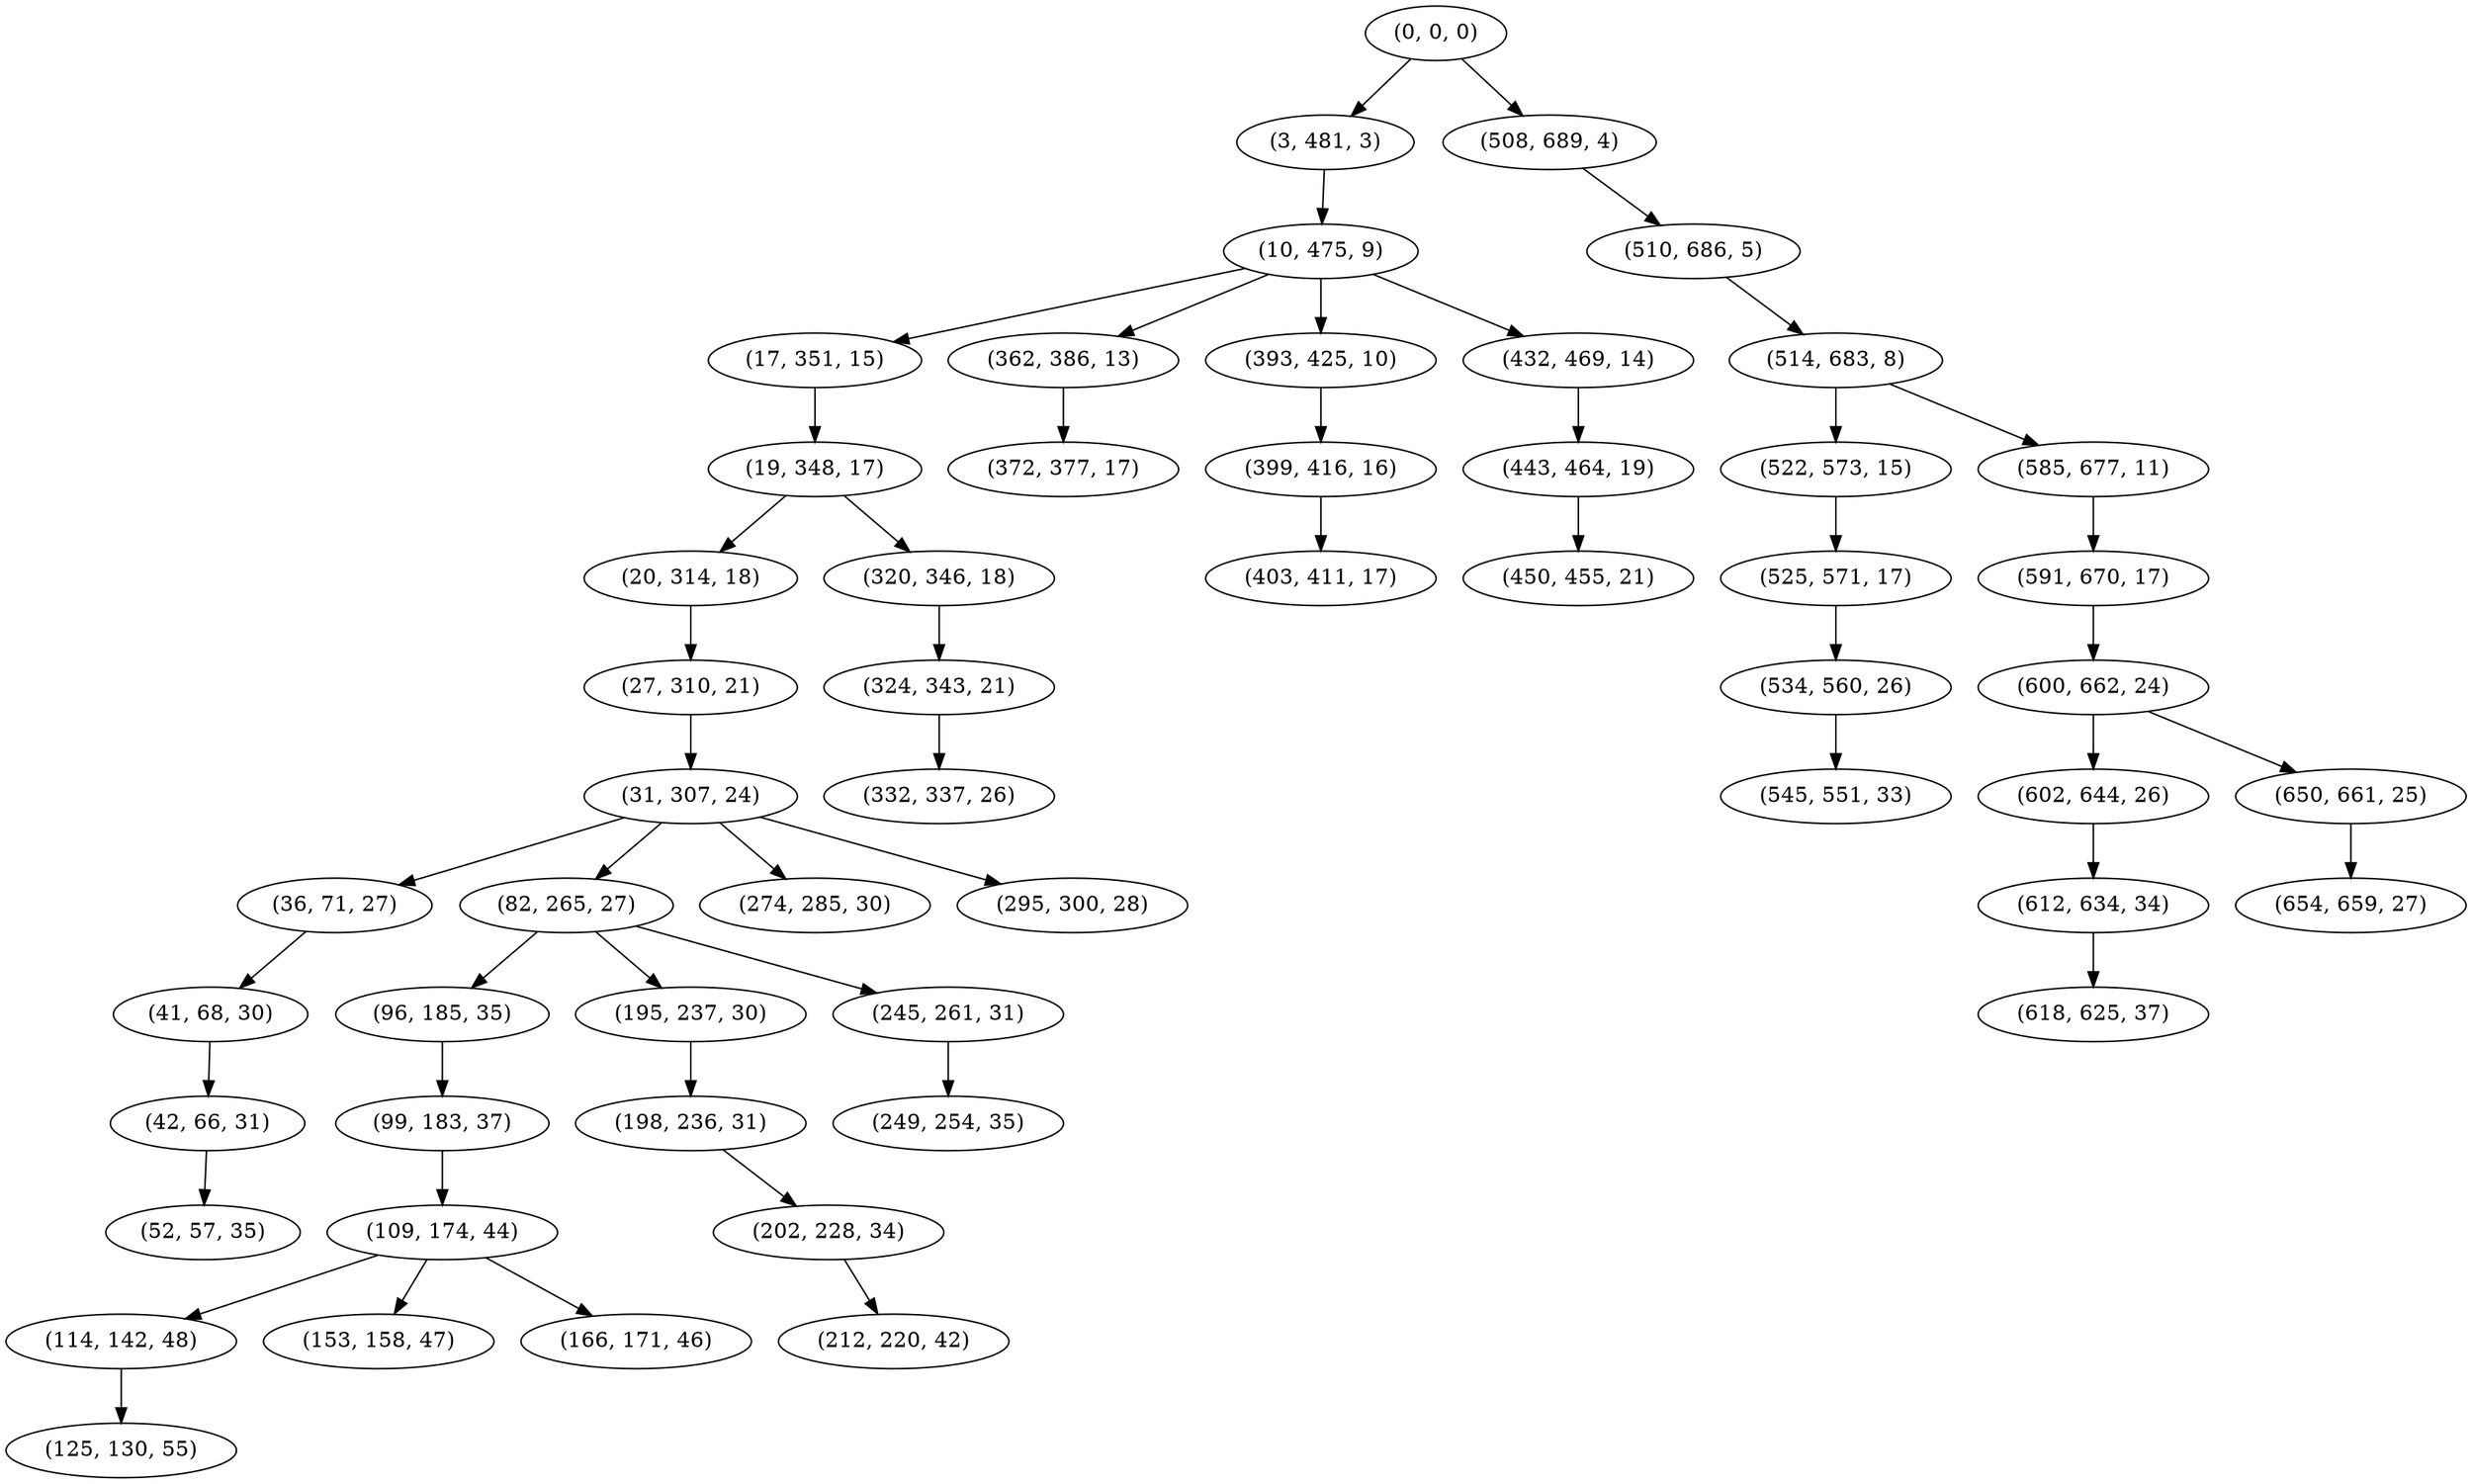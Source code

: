 digraph tree {
    "(0, 0, 0)";
    "(3, 481, 3)";
    "(10, 475, 9)";
    "(17, 351, 15)";
    "(19, 348, 17)";
    "(20, 314, 18)";
    "(27, 310, 21)";
    "(31, 307, 24)";
    "(36, 71, 27)";
    "(41, 68, 30)";
    "(42, 66, 31)";
    "(52, 57, 35)";
    "(82, 265, 27)";
    "(96, 185, 35)";
    "(99, 183, 37)";
    "(109, 174, 44)";
    "(114, 142, 48)";
    "(125, 130, 55)";
    "(153, 158, 47)";
    "(166, 171, 46)";
    "(195, 237, 30)";
    "(198, 236, 31)";
    "(202, 228, 34)";
    "(212, 220, 42)";
    "(245, 261, 31)";
    "(249, 254, 35)";
    "(274, 285, 30)";
    "(295, 300, 28)";
    "(320, 346, 18)";
    "(324, 343, 21)";
    "(332, 337, 26)";
    "(362, 386, 13)";
    "(372, 377, 17)";
    "(393, 425, 10)";
    "(399, 416, 16)";
    "(403, 411, 17)";
    "(432, 469, 14)";
    "(443, 464, 19)";
    "(450, 455, 21)";
    "(508, 689, 4)";
    "(510, 686, 5)";
    "(514, 683, 8)";
    "(522, 573, 15)";
    "(525, 571, 17)";
    "(534, 560, 26)";
    "(545, 551, 33)";
    "(585, 677, 11)";
    "(591, 670, 17)";
    "(600, 662, 24)";
    "(602, 644, 26)";
    "(612, 634, 34)";
    "(618, 625, 37)";
    "(650, 661, 25)";
    "(654, 659, 27)";
    "(0, 0, 0)" -> "(3, 481, 3)";
    "(0, 0, 0)" -> "(508, 689, 4)";
    "(3, 481, 3)" -> "(10, 475, 9)";
    "(10, 475, 9)" -> "(17, 351, 15)";
    "(10, 475, 9)" -> "(362, 386, 13)";
    "(10, 475, 9)" -> "(393, 425, 10)";
    "(10, 475, 9)" -> "(432, 469, 14)";
    "(17, 351, 15)" -> "(19, 348, 17)";
    "(19, 348, 17)" -> "(20, 314, 18)";
    "(19, 348, 17)" -> "(320, 346, 18)";
    "(20, 314, 18)" -> "(27, 310, 21)";
    "(27, 310, 21)" -> "(31, 307, 24)";
    "(31, 307, 24)" -> "(36, 71, 27)";
    "(31, 307, 24)" -> "(82, 265, 27)";
    "(31, 307, 24)" -> "(274, 285, 30)";
    "(31, 307, 24)" -> "(295, 300, 28)";
    "(36, 71, 27)" -> "(41, 68, 30)";
    "(41, 68, 30)" -> "(42, 66, 31)";
    "(42, 66, 31)" -> "(52, 57, 35)";
    "(82, 265, 27)" -> "(96, 185, 35)";
    "(82, 265, 27)" -> "(195, 237, 30)";
    "(82, 265, 27)" -> "(245, 261, 31)";
    "(96, 185, 35)" -> "(99, 183, 37)";
    "(99, 183, 37)" -> "(109, 174, 44)";
    "(109, 174, 44)" -> "(114, 142, 48)";
    "(109, 174, 44)" -> "(153, 158, 47)";
    "(109, 174, 44)" -> "(166, 171, 46)";
    "(114, 142, 48)" -> "(125, 130, 55)";
    "(195, 237, 30)" -> "(198, 236, 31)";
    "(198, 236, 31)" -> "(202, 228, 34)";
    "(202, 228, 34)" -> "(212, 220, 42)";
    "(245, 261, 31)" -> "(249, 254, 35)";
    "(320, 346, 18)" -> "(324, 343, 21)";
    "(324, 343, 21)" -> "(332, 337, 26)";
    "(362, 386, 13)" -> "(372, 377, 17)";
    "(393, 425, 10)" -> "(399, 416, 16)";
    "(399, 416, 16)" -> "(403, 411, 17)";
    "(432, 469, 14)" -> "(443, 464, 19)";
    "(443, 464, 19)" -> "(450, 455, 21)";
    "(508, 689, 4)" -> "(510, 686, 5)";
    "(510, 686, 5)" -> "(514, 683, 8)";
    "(514, 683, 8)" -> "(522, 573, 15)";
    "(514, 683, 8)" -> "(585, 677, 11)";
    "(522, 573, 15)" -> "(525, 571, 17)";
    "(525, 571, 17)" -> "(534, 560, 26)";
    "(534, 560, 26)" -> "(545, 551, 33)";
    "(585, 677, 11)" -> "(591, 670, 17)";
    "(591, 670, 17)" -> "(600, 662, 24)";
    "(600, 662, 24)" -> "(602, 644, 26)";
    "(600, 662, 24)" -> "(650, 661, 25)";
    "(602, 644, 26)" -> "(612, 634, 34)";
    "(612, 634, 34)" -> "(618, 625, 37)";
    "(650, 661, 25)" -> "(654, 659, 27)";
}
